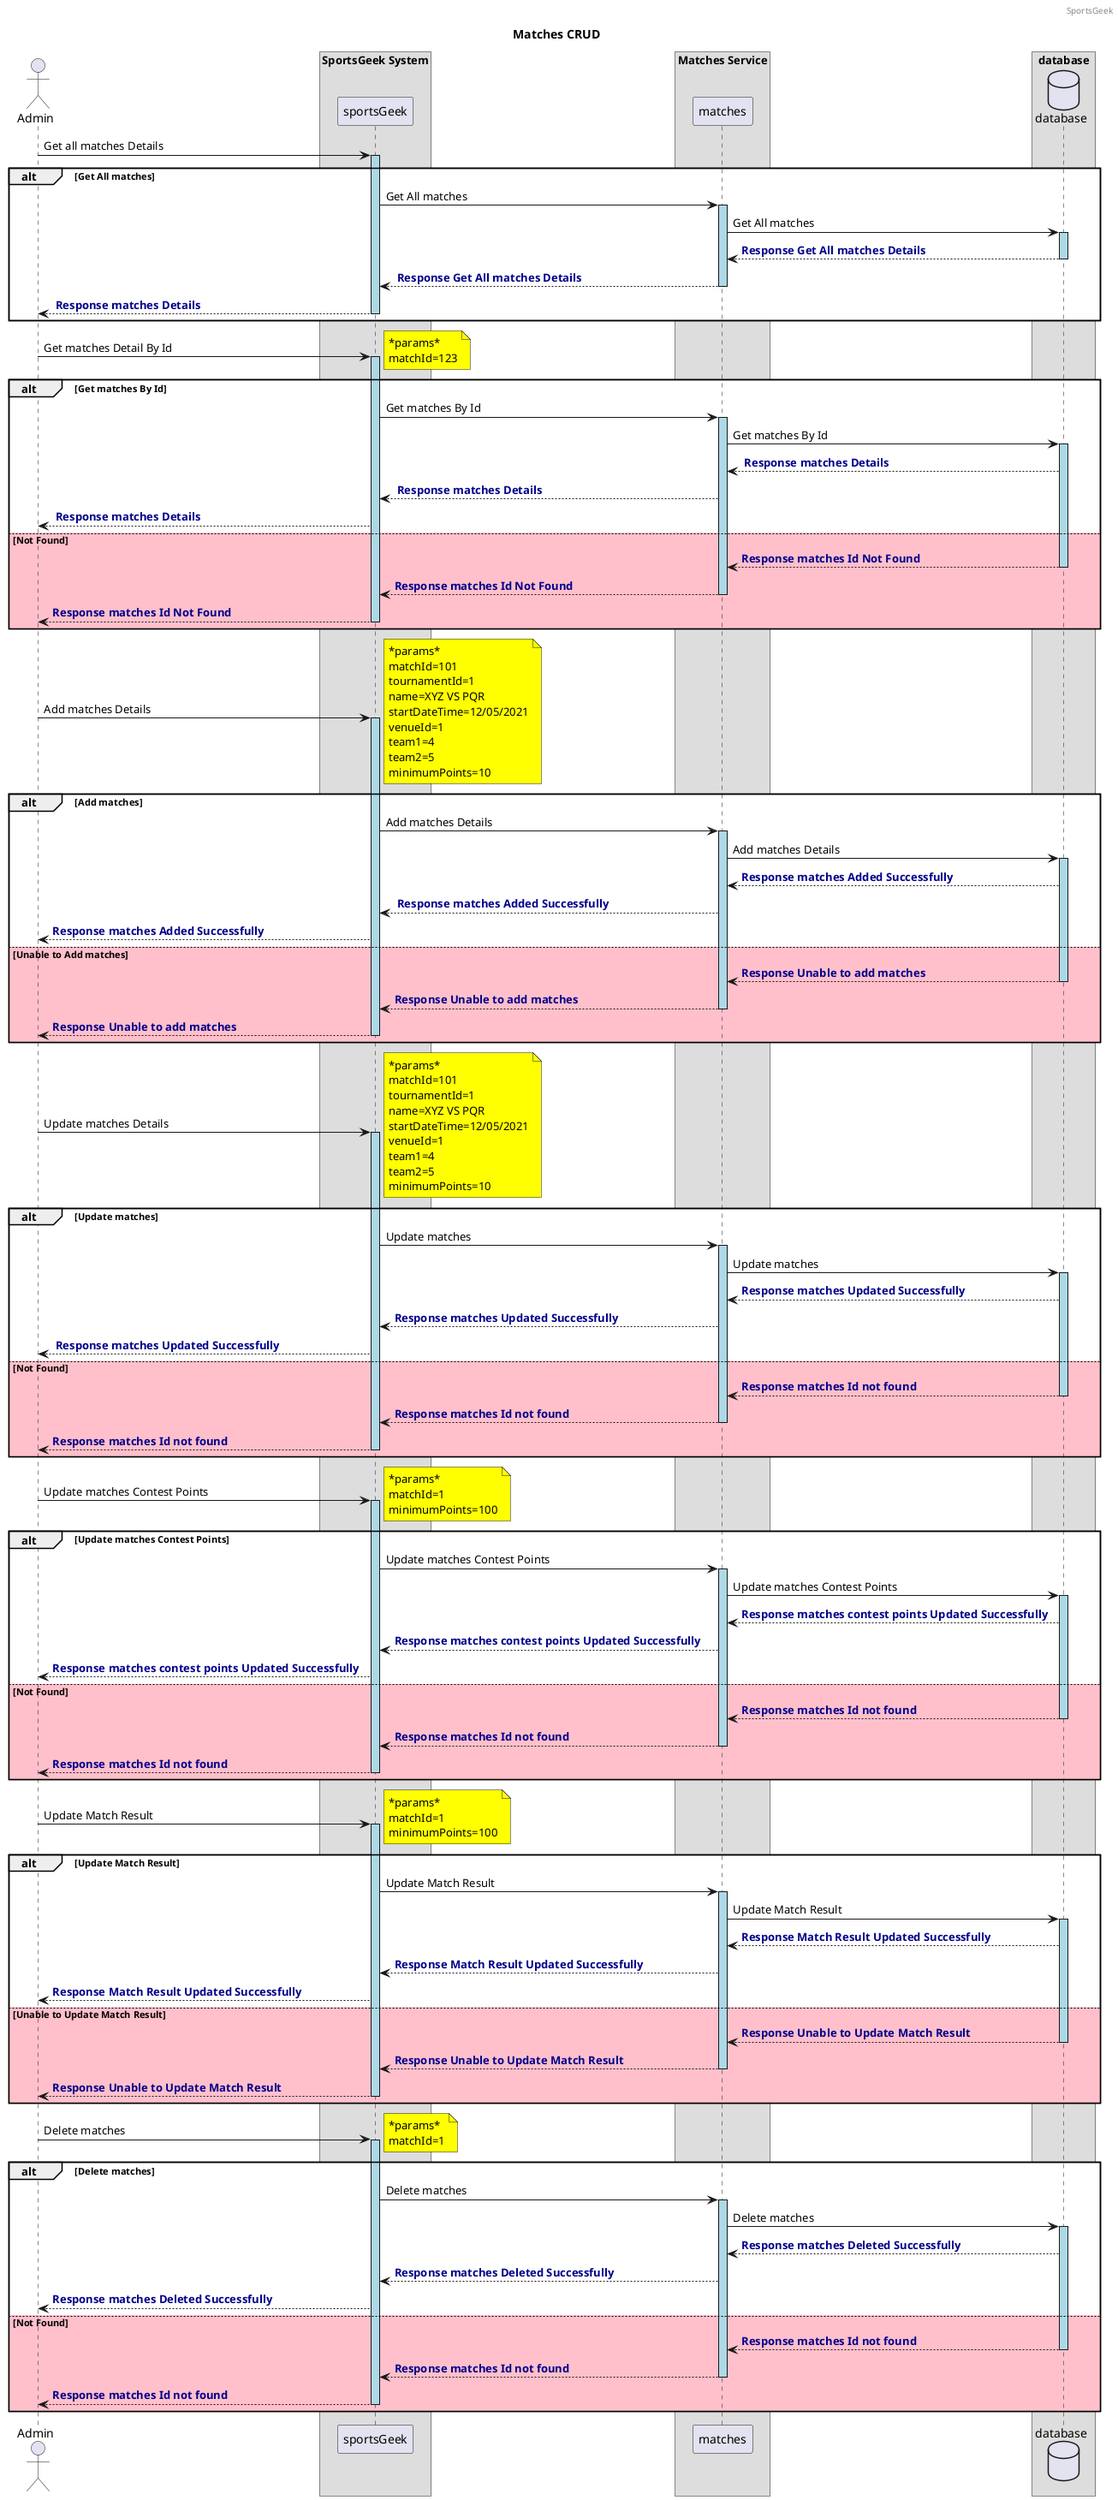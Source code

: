@startuml
header SportsGeek
title Matches CRUD
skinparam ParticipantPadding 10
skinparam BoxPadding 20
actor Admin
box "SportsGeek System"
 participant sportsGeek
end box
box "Matches Service"
 participant matches
end box
box "database"
    database database
end box

Admin -> sportsGeek: Get all matches Details
activate "sportsGeek" #lightblue
alt #white Get All matches
    sportsGeek -> "matches" : Get All matches
    activate matches #lightblue
    "matches" -> "database" : Get All matches
    activate "database" #lightblue
    "database" --> "matches" : <font color=darkblue><b>Response Get All matches Details
    deactivate "database"
    "matches" --> "sportsGeek" : <font color=darkblue><b> Response Get All matches Details
deactivate "matches"
"sportsGeek" --> Admin : <font color=darkblue><b> Response matches Details
deactivate "sportsGeek"
end alt

Admin -> "sportsGeek": Get matches Detail By Id
activate "sportsGeek" #lightblue
alt #white Get matches By Id
note right #yellow
        *params*
        matchId=123
        end note
    "sportsGeek" -> "matches" : Get matches By Id
    activate matches #lightblue
    "matches" -> "database" : Get matches By Id
        activate "database" #lightblue
    "database" --> "matches" : <font color=darkblue><b> Response matches Details
"matches" --> "sportsGeek" : <font color=darkblue><b> Response matches Details
"sportsGeek" --> Admin : <font color=darkblue><b> Response matches Details
else #pink Not Found
      "database" --> "matches" : <font color=darkblue><b>Response matches Id Not Found
deactivate "database"
"matches" --> "sportsGeek" : <font color=darkblue><b>Response matches Id Not Found
deactivate "matches"
"sportsGeek" --> Admin : <font color=darkblue><b>Response matches Id Not Found
deactivate "sportsGeek"
end alt


Admin -> "sportsGeek": Add matches Details
activate "sportsGeek" #lightblue
note right #yellow
        *params*
        matchId=101
        tournamentId=1
        name=XYZ VS PQR
        startDateTime=12/05/2021
        venueId=1
        team1=4
        team2=5
        minimumPoints=10
        end note
alt #white Add matches
    "sportsGeek" -> "matches" : Add matches Details
    activate matches #lightblue
    matches -> "database" : Add matches Details
    activate "database" #lightblue
    "database" --> "matches" : <font color=darkblue><b>Response matches Added Successfully
"matches" --> "sportsGeek" : <font color=darkblue><b> Response matches Added Successfully
"sportsGeek" --> Admin : <font color=darkblue><b>Response matches Added Successfully
else #pink Unable to Add matches
"database" --> "matches" : <font color=darkblue><b>Response Unable to add matches
deactivate "database"
"matches" --> "sportsGeek" : <font color=darkblue><b>Response Unable to add matches
deactivate "matches"
"sportsGeek" --> Admin : <font color=darkblue><b>Response Unable to add matches
deactivate "sportsGeek"
end alt

Admin -> "sportsGeek": Update matches Details
activate "sportsGeek" #lightblue
note right #yellow
        *params*
        matchId=101
        tournamentId=1
        name=XYZ VS PQR
        startDateTime=12/05/2021
        venueId=1
        team1=4
        team2=5
        minimumPoints=10
        end note
alt #white Update matches
    "sportsGeek" -> "matches" : Update matches
    activate matches #lightblue
    matches -> "database" : Update matches
    activate "database" #lightblue
    "database" --> "matches" : <font color=darkblue><b>Response matches Updated Successfully
"matches" --> "sportsGeek" : <font color=darkblue><b>Response matches Updated Successfully
"sportsGeek" --> Admin : <font color=darkblue><b> Response matches Updated Successfully
else #pink Not Found
"database" --> "matches" : <font color=darkblue><b>Response matches Id not found
deactivate "database"
"matches" --> "sportsGeek" : <font color=darkblue><b>Response matches Id not found
deactivate "matches"
"sportsGeek" --> Admin : <font color=darkblue><b>Response matches Id not found
deactivate "sportsGeek"
end alt

Admin -> "sportsGeek": Update matches Contest Points
activate "sportsGeek" #lightblue
note right #yellow
        *params*
        matchId=1
        minimumPoints=100
        end note
alt #white Update matches Contest Points
    "sportsGeek" -> "matches" : Update matches Contest Points
    activate matches #lightblue
    matches -> "database" : Update matches Contest Points
    activate "database" #lightblue
    "database" --> "matches" : <font color=darkblue><b>Response matches contest points Updated Successfully
"matches" --> "sportsGeek" : <font color=darkblue><b>Response matches contest points Updated Successfully
"sportsGeek" --> Admin : <font color=darkblue><b>Response matches contest points Updated Successfully
else #pink Not Found
"database" --> "matches" : <font color=darkblue><b>Response matches Id not found
deactivate "database"
"matches" --> "sportsGeek" : <font color=darkblue><b>Response matches Id not found
deactivate "matches"
"sportsGeek" --> Admin : <font color=darkblue><b>Response matches Id not found
deactivate "sportsGeek"
end alt

Admin -> "sportsGeek": Update Match Result
activate "sportsGeek" #lightblue
note right #yellow
        *params*
        matchId=1
        minimumPoints=100
        end note
alt #white Update Match Result
    "sportsGeek" -> "matches" : Update Match Result
    activate matches #lightblue
    matches -> "database" : Update Match Result
    activate "database" #lightblue
    "database" --> "matches" : <font color=darkblue><b>Response Match Result Updated Successfully
"matches" --> "sportsGeek" : <font color=darkblue><b>Response Match Result Updated Successfully
"sportsGeek" --> Admin : <font color=darkblue><b>Response Match Result Updated Successfully
else #pink Unable to Update Match Result
"database" --> "matches" : <font color=darkblue><b>Response Unable to Update Match Result
deactivate "database"
"matches" --> "sportsGeek" : <font color=darkblue><b>Response Unable to Update Match Result
deactivate "matches"
"sportsGeek" --> Admin : <font color=darkblue><b>Response Unable to Update Match Result
deactivate "sportsGeek"
end alt


Admin -> "sportsGeek": Delete matches
activate "sportsGeek" #lightblue
note right #yellow
        *params*
        matchId=1
        end note
alt #white Delete matches
    "sportsGeek" -> "matches" : Delete matches
    activate matches #lightblue
    matches -> "database" : Delete matches
    activate "database" #lightblue
    "database" --> "matches" : <font color=darkblue><b>Response matches Deleted Successfully
"matches" --> "sportsGeek" : <font color=darkblue><b>Response matches Deleted Successfully
"sportsGeek" --> Admin : <font color=darkblue><b>Response matches Deleted Successfully
else #pink Not Found
"database" --> "matches" : <font color=darkblue><b>Response matches Id not found
deactivate "database"
"matches" --> "sportsGeek" : <font color=darkblue><b>Response matches Id not found
deactivate "matches"
"sportsGeek" --> Admin : <font color=darkblue><b>Response matches Id not found
deactivate "sportsGeek"
end alt
@enduml